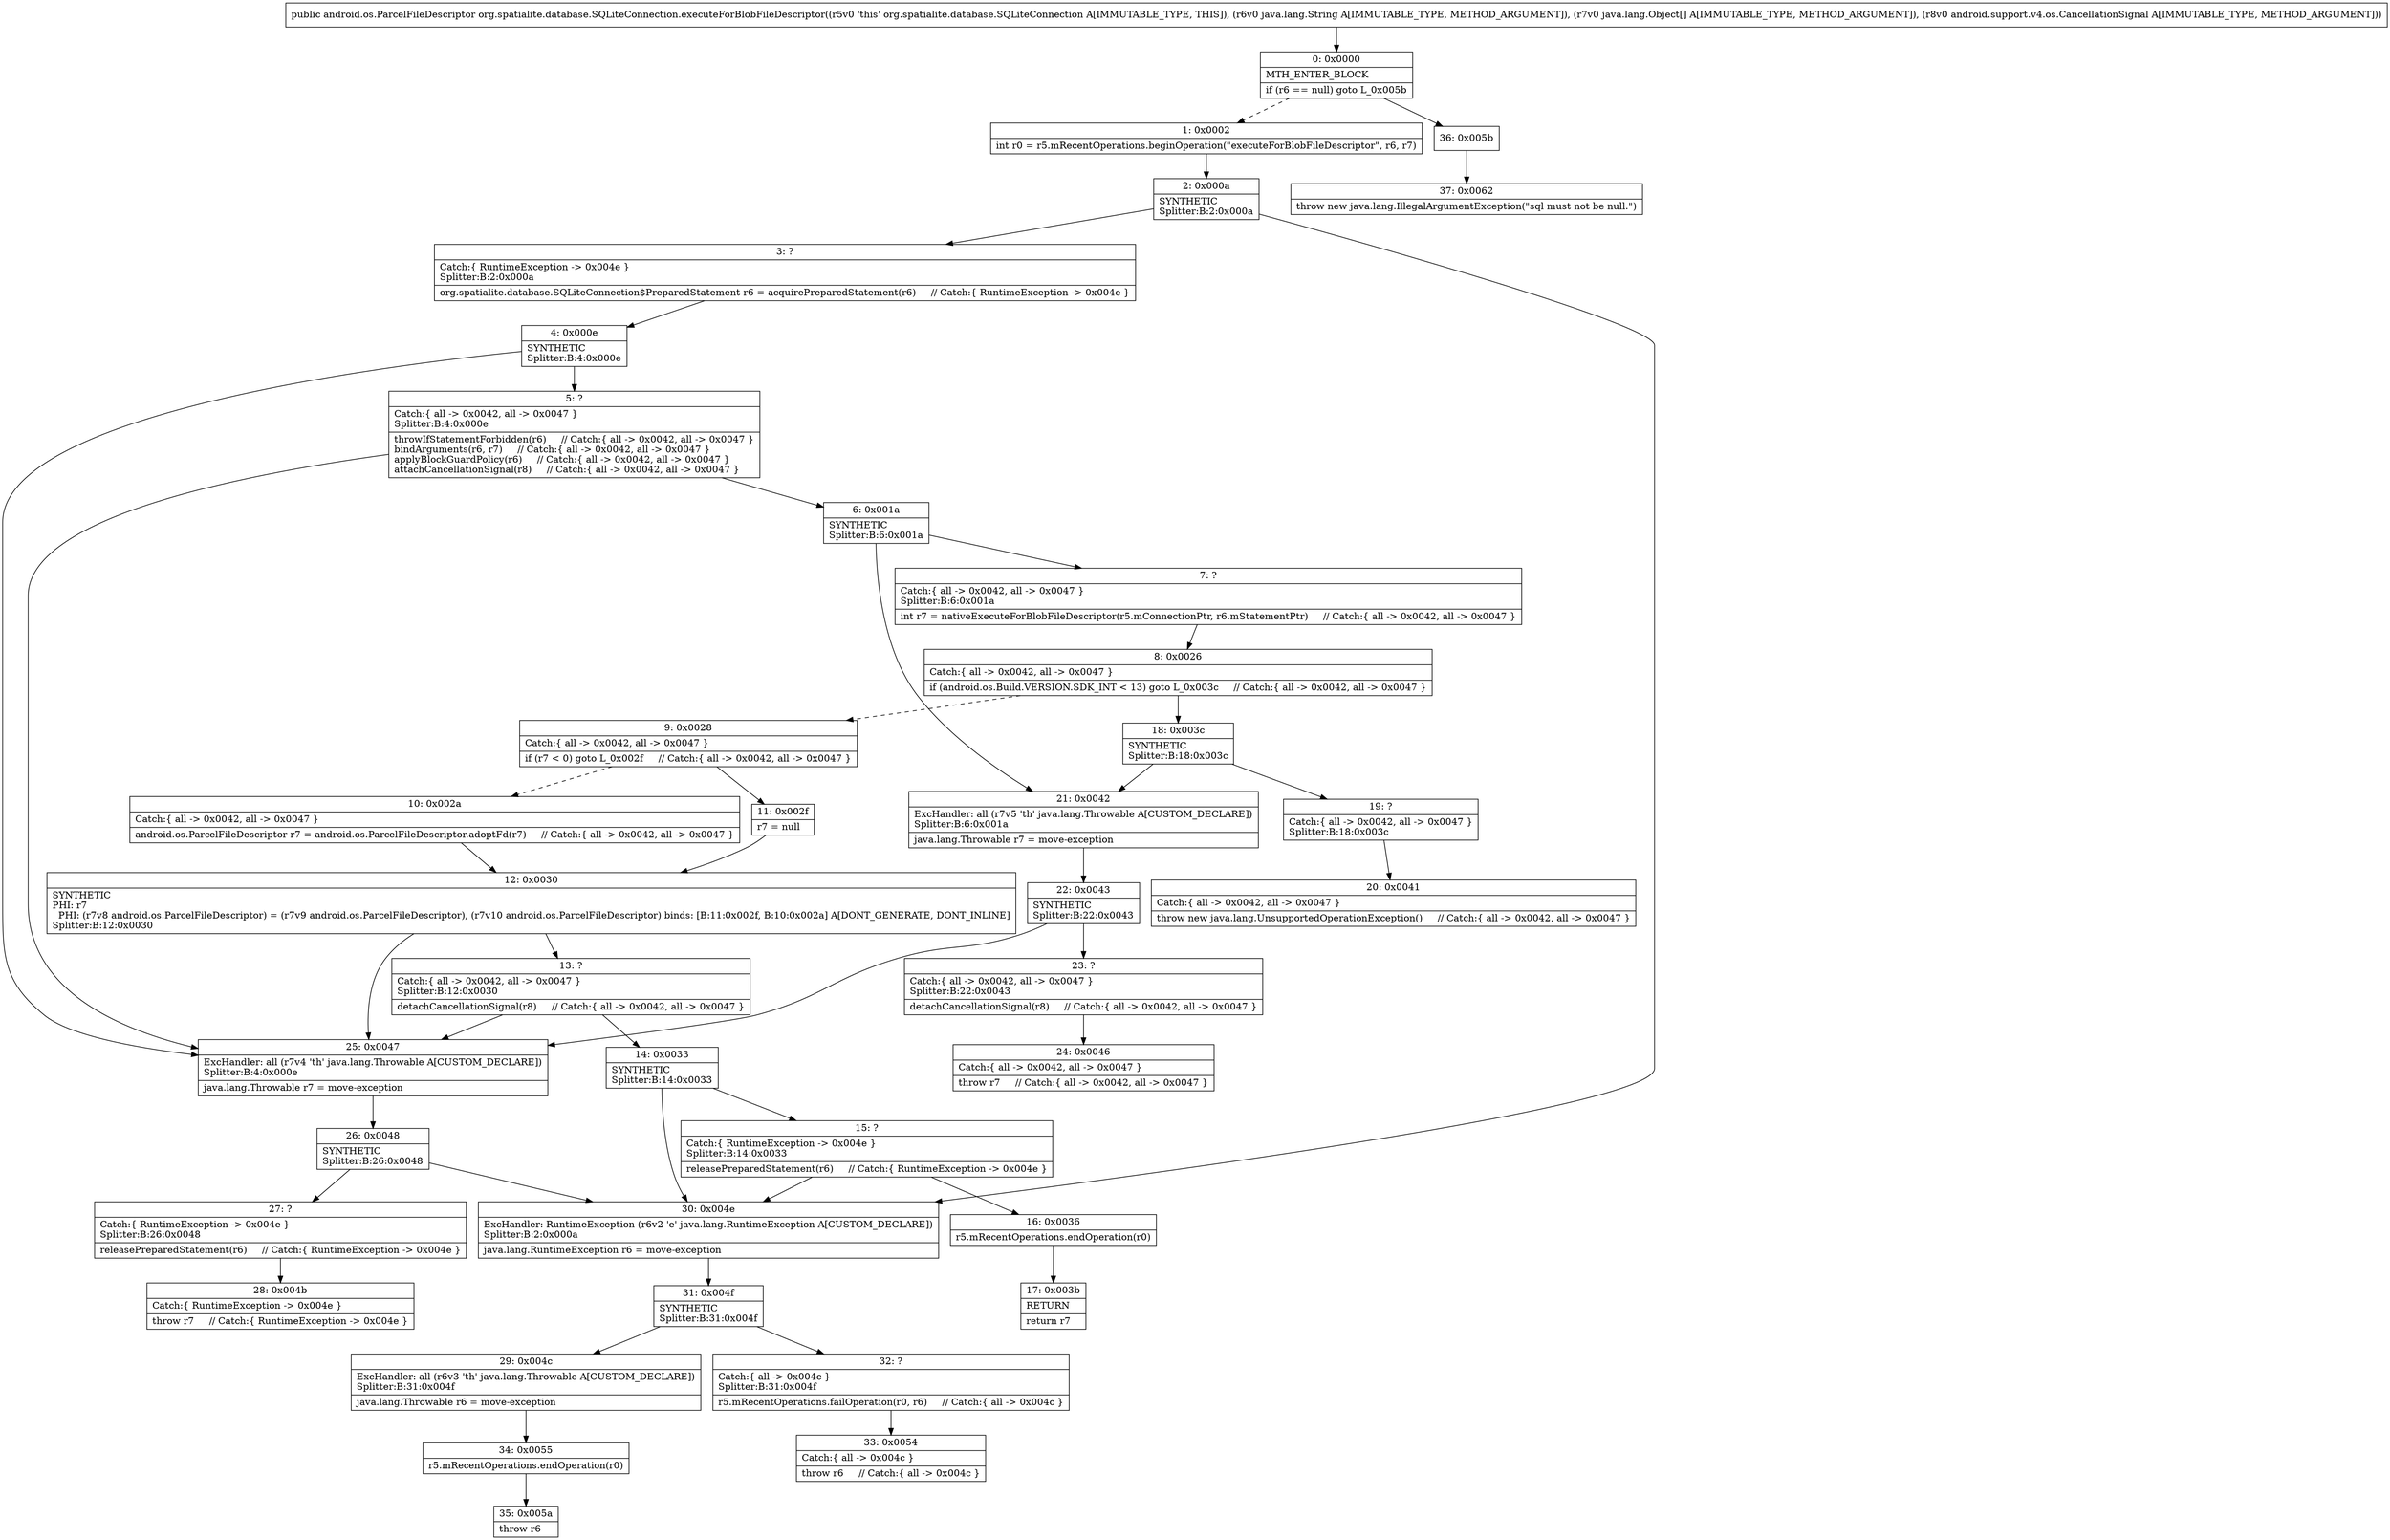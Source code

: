 digraph "CFG fororg.spatialite.database.SQLiteConnection.executeForBlobFileDescriptor(Ljava\/lang\/String;[Ljava\/lang\/Object;Landroid\/support\/v4\/os\/CancellationSignal;)Landroid\/os\/ParcelFileDescriptor;" {
Node_0 [shape=record,label="{0\:\ 0x0000|MTH_ENTER_BLOCK\l|if (r6 == null) goto L_0x005b\l}"];
Node_1 [shape=record,label="{1\:\ 0x0002|int r0 = r5.mRecentOperations.beginOperation(\"executeForBlobFileDescriptor\", r6, r7)\l}"];
Node_2 [shape=record,label="{2\:\ 0x000a|SYNTHETIC\lSplitter:B:2:0x000a\l}"];
Node_3 [shape=record,label="{3\:\ ?|Catch:\{ RuntimeException \-\> 0x004e \}\lSplitter:B:2:0x000a\l|org.spatialite.database.SQLiteConnection$PreparedStatement r6 = acquirePreparedStatement(r6)     \/\/ Catch:\{ RuntimeException \-\> 0x004e \}\l}"];
Node_4 [shape=record,label="{4\:\ 0x000e|SYNTHETIC\lSplitter:B:4:0x000e\l}"];
Node_5 [shape=record,label="{5\:\ ?|Catch:\{ all \-\> 0x0042, all \-\> 0x0047 \}\lSplitter:B:4:0x000e\l|throwIfStatementForbidden(r6)     \/\/ Catch:\{ all \-\> 0x0042, all \-\> 0x0047 \}\lbindArguments(r6, r7)     \/\/ Catch:\{ all \-\> 0x0042, all \-\> 0x0047 \}\lapplyBlockGuardPolicy(r6)     \/\/ Catch:\{ all \-\> 0x0042, all \-\> 0x0047 \}\lattachCancellationSignal(r8)     \/\/ Catch:\{ all \-\> 0x0042, all \-\> 0x0047 \}\l}"];
Node_6 [shape=record,label="{6\:\ 0x001a|SYNTHETIC\lSplitter:B:6:0x001a\l}"];
Node_7 [shape=record,label="{7\:\ ?|Catch:\{ all \-\> 0x0042, all \-\> 0x0047 \}\lSplitter:B:6:0x001a\l|int r7 = nativeExecuteForBlobFileDescriptor(r5.mConnectionPtr, r6.mStatementPtr)     \/\/ Catch:\{ all \-\> 0x0042, all \-\> 0x0047 \}\l}"];
Node_8 [shape=record,label="{8\:\ 0x0026|Catch:\{ all \-\> 0x0042, all \-\> 0x0047 \}\l|if (android.os.Build.VERSION.SDK_INT \< 13) goto L_0x003c     \/\/ Catch:\{ all \-\> 0x0042, all \-\> 0x0047 \}\l}"];
Node_9 [shape=record,label="{9\:\ 0x0028|Catch:\{ all \-\> 0x0042, all \-\> 0x0047 \}\l|if (r7 \< 0) goto L_0x002f     \/\/ Catch:\{ all \-\> 0x0042, all \-\> 0x0047 \}\l}"];
Node_10 [shape=record,label="{10\:\ 0x002a|Catch:\{ all \-\> 0x0042, all \-\> 0x0047 \}\l|android.os.ParcelFileDescriptor r7 = android.os.ParcelFileDescriptor.adoptFd(r7)     \/\/ Catch:\{ all \-\> 0x0042, all \-\> 0x0047 \}\l}"];
Node_11 [shape=record,label="{11\:\ 0x002f|r7 = null\l}"];
Node_12 [shape=record,label="{12\:\ 0x0030|SYNTHETIC\lPHI: r7 \l  PHI: (r7v8 android.os.ParcelFileDescriptor) = (r7v9 android.os.ParcelFileDescriptor), (r7v10 android.os.ParcelFileDescriptor) binds: [B:11:0x002f, B:10:0x002a] A[DONT_GENERATE, DONT_INLINE]\lSplitter:B:12:0x0030\l}"];
Node_13 [shape=record,label="{13\:\ ?|Catch:\{ all \-\> 0x0042, all \-\> 0x0047 \}\lSplitter:B:12:0x0030\l|detachCancellationSignal(r8)     \/\/ Catch:\{ all \-\> 0x0042, all \-\> 0x0047 \}\l}"];
Node_14 [shape=record,label="{14\:\ 0x0033|SYNTHETIC\lSplitter:B:14:0x0033\l}"];
Node_15 [shape=record,label="{15\:\ ?|Catch:\{ RuntimeException \-\> 0x004e \}\lSplitter:B:14:0x0033\l|releasePreparedStatement(r6)     \/\/ Catch:\{ RuntimeException \-\> 0x004e \}\l}"];
Node_16 [shape=record,label="{16\:\ 0x0036|r5.mRecentOperations.endOperation(r0)\l}"];
Node_17 [shape=record,label="{17\:\ 0x003b|RETURN\l|return r7\l}"];
Node_18 [shape=record,label="{18\:\ 0x003c|SYNTHETIC\lSplitter:B:18:0x003c\l}"];
Node_19 [shape=record,label="{19\:\ ?|Catch:\{ all \-\> 0x0042, all \-\> 0x0047 \}\lSplitter:B:18:0x003c\l}"];
Node_20 [shape=record,label="{20\:\ 0x0041|Catch:\{ all \-\> 0x0042, all \-\> 0x0047 \}\l|throw new java.lang.UnsupportedOperationException()     \/\/ Catch:\{ all \-\> 0x0042, all \-\> 0x0047 \}\l}"];
Node_21 [shape=record,label="{21\:\ 0x0042|ExcHandler: all (r7v5 'th' java.lang.Throwable A[CUSTOM_DECLARE])\lSplitter:B:6:0x001a\l|java.lang.Throwable r7 = move\-exception\l}"];
Node_22 [shape=record,label="{22\:\ 0x0043|SYNTHETIC\lSplitter:B:22:0x0043\l}"];
Node_23 [shape=record,label="{23\:\ ?|Catch:\{ all \-\> 0x0042, all \-\> 0x0047 \}\lSplitter:B:22:0x0043\l|detachCancellationSignal(r8)     \/\/ Catch:\{ all \-\> 0x0042, all \-\> 0x0047 \}\l}"];
Node_24 [shape=record,label="{24\:\ 0x0046|Catch:\{ all \-\> 0x0042, all \-\> 0x0047 \}\l|throw r7     \/\/ Catch:\{ all \-\> 0x0042, all \-\> 0x0047 \}\l}"];
Node_25 [shape=record,label="{25\:\ 0x0047|ExcHandler: all (r7v4 'th' java.lang.Throwable A[CUSTOM_DECLARE])\lSplitter:B:4:0x000e\l|java.lang.Throwable r7 = move\-exception\l}"];
Node_26 [shape=record,label="{26\:\ 0x0048|SYNTHETIC\lSplitter:B:26:0x0048\l}"];
Node_27 [shape=record,label="{27\:\ ?|Catch:\{ RuntimeException \-\> 0x004e \}\lSplitter:B:26:0x0048\l|releasePreparedStatement(r6)     \/\/ Catch:\{ RuntimeException \-\> 0x004e \}\l}"];
Node_28 [shape=record,label="{28\:\ 0x004b|Catch:\{ RuntimeException \-\> 0x004e \}\l|throw r7     \/\/ Catch:\{ RuntimeException \-\> 0x004e \}\l}"];
Node_29 [shape=record,label="{29\:\ 0x004c|ExcHandler: all (r6v3 'th' java.lang.Throwable A[CUSTOM_DECLARE])\lSplitter:B:31:0x004f\l|java.lang.Throwable r6 = move\-exception\l}"];
Node_30 [shape=record,label="{30\:\ 0x004e|ExcHandler: RuntimeException (r6v2 'e' java.lang.RuntimeException A[CUSTOM_DECLARE])\lSplitter:B:2:0x000a\l|java.lang.RuntimeException r6 = move\-exception\l}"];
Node_31 [shape=record,label="{31\:\ 0x004f|SYNTHETIC\lSplitter:B:31:0x004f\l}"];
Node_32 [shape=record,label="{32\:\ ?|Catch:\{ all \-\> 0x004c \}\lSplitter:B:31:0x004f\l|r5.mRecentOperations.failOperation(r0, r6)     \/\/ Catch:\{ all \-\> 0x004c \}\l}"];
Node_33 [shape=record,label="{33\:\ 0x0054|Catch:\{ all \-\> 0x004c \}\l|throw r6     \/\/ Catch:\{ all \-\> 0x004c \}\l}"];
Node_34 [shape=record,label="{34\:\ 0x0055|r5.mRecentOperations.endOperation(r0)\l}"];
Node_35 [shape=record,label="{35\:\ 0x005a|throw r6\l}"];
Node_36 [shape=record,label="{36\:\ 0x005b}"];
Node_37 [shape=record,label="{37\:\ 0x0062|throw new java.lang.IllegalArgumentException(\"sql must not be null.\")\l}"];
MethodNode[shape=record,label="{public android.os.ParcelFileDescriptor org.spatialite.database.SQLiteConnection.executeForBlobFileDescriptor((r5v0 'this' org.spatialite.database.SQLiteConnection A[IMMUTABLE_TYPE, THIS]), (r6v0 java.lang.String A[IMMUTABLE_TYPE, METHOD_ARGUMENT]), (r7v0 java.lang.Object[] A[IMMUTABLE_TYPE, METHOD_ARGUMENT]), (r8v0 android.support.v4.os.CancellationSignal A[IMMUTABLE_TYPE, METHOD_ARGUMENT])) }"];
MethodNode -> Node_0;
Node_0 -> Node_1[style=dashed];
Node_0 -> Node_36;
Node_1 -> Node_2;
Node_2 -> Node_3;
Node_2 -> Node_30;
Node_3 -> Node_4;
Node_4 -> Node_5;
Node_4 -> Node_25;
Node_5 -> Node_6;
Node_5 -> Node_25;
Node_6 -> Node_7;
Node_6 -> Node_21;
Node_7 -> Node_8;
Node_8 -> Node_9[style=dashed];
Node_8 -> Node_18;
Node_9 -> Node_10[style=dashed];
Node_9 -> Node_11;
Node_10 -> Node_12;
Node_11 -> Node_12;
Node_12 -> Node_13;
Node_12 -> Node_25;
Node_13 -> Node_14;
Node_13 -> Node_25;
Node_14 -> Node_15;
Node_14 -> Node_30;
Node_15 -> Node_16;
Node_15 -> Node_30;
Node_16 -> Node_17;
Node_18 -> Node_19;
Node_18 -> Node_21;
Node_19 -> Node_20;
Node_21 -> Node_22;
Node_22 -> Node_23;
Node_22 -> Node_25;
Node_23 -> Node_24;
Node_25 -> Node_26;
Node_26 -> Node_27;
Node_26 -> Node_30;
Node_27 -> Node_28;
Node_29 -> Node_34;
Node_30 -> Node_31;
Node_31 -> Node_32;
Node_31 -> Node_29;
Node_32 -> Node_33;
Node_34 -> Node_35;
Node_36 -> Node_37;
}

